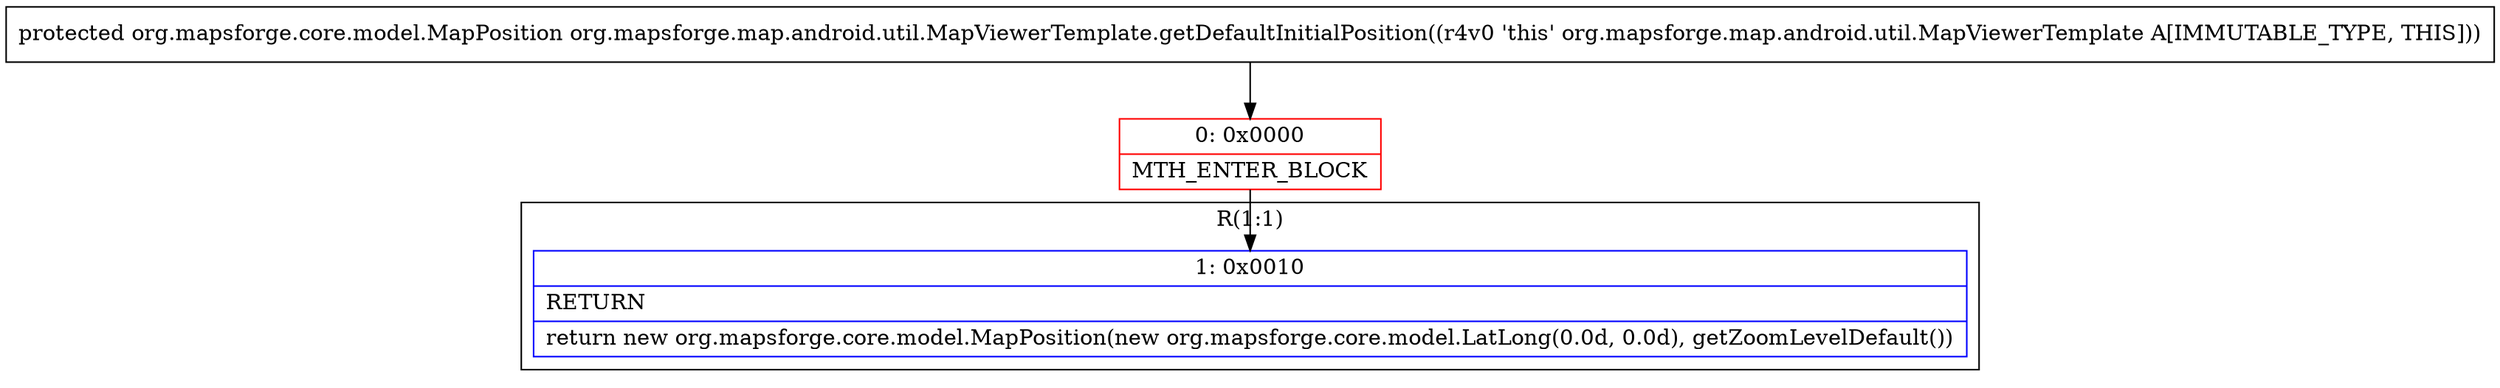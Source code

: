 digraph "CFG fororg.mapsforge.map.android.util.MapViewerTemplate.getDefaultInitialPosition()Lorg\/mapsforge\/core\/model\/MapPosition;" {
subgraph cluster_Region_1783187219 {
label = "R(1:1)";
node [shape=record,color=blue];
Node_1 [shape=record,label="{1\:\ 0x0010|RETURN\l|return new org.mapsforge.core.model.MapPosition(new org.mapsforge.core.model.LatLong(0.0d, 0.0d), getZoomLevelDefault())\l}"];
}
Node_0 [shape=record,color=red,label="{0\:\ 0x0000|MTH_ENTER_BLOCK\l}"];
MethodNode[shape=record,label="{protected org.mapsforge.core.model.MapPosition org.mapsforge.map.android.util.MapViewerTemplate.getDefaultInitialPosition((r4v0 'this' org.mapsforge.map.android.util.MapViewerTemplate A[IMMUTABLE_TYPE, THIS])) }"];
MethodNode -> Node_0;
Node_0 -> Node_1;
}

